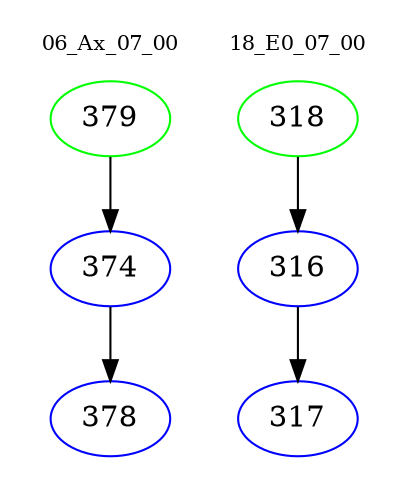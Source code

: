 digraph{
subgraph cluster_0 {
color = white
label = "06_Ax_07_00";
fontsize=10;
T0_379 [label="379", color="green"]
T0_379 -> T0_374 [color="black"]
T0_374 [label="374", color="blue"]
T0_374 -> T0_378 [color="black"]
T0_378 [label="378", color="blue"]
}
subgraph cluster_1 {
color = white
label = "18_E0_07_00";
fontsize=10;
T1_318 [label="318", color="green"]
T1_318 -> T1_316 [color="black"]
T1_316 [label="316", color="blue"]
T1_316 -> T1_317 [color="black"]
T1_317 [label="317", color="blue"]
}
}
